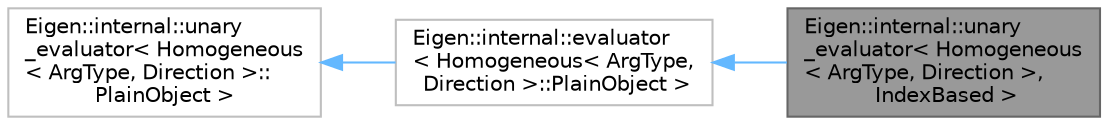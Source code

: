 digraph "Eigen::internal::unary_evaluator&lt; Homogeneous&lt; ArgType, Direction &gt;, IndexBased &gt;"
{
 // LATEX_PDF_SIZE
  bgcolor="transparent";
  edge [fontname=Helvetica,fontsize=10,labelfontname=Helvetica,labelfontsize=10];
  node [fontname=Helvetica,fontsize=10,shape=box,height=0.2,width=0.4];
  rankdir="LR";
  Node1 [id="Node000001",label="Eigen::internal::unary\l_evaluator\< Homogeneous\l\< ArgType, Direction \>,\l IndexBased \>",height=0.2,width=0.4,color="gray40", fillcolor="grey60", style="filled", fontcolor="black",tooltip=" "];
  Node2 -> Node1 [id="edge1_Node000001_Node000002",dir="back",color="steelblue1",style="solid",tooltip=" "];
  Node2 [id="Node000002",label="Eigen::internal::evaluator\l\< Homogeneous\< ArgType,\l Direction \>::PlainObject \>",height=0.2,width=0.4,color="grey75", fillcolor="white", style="filled",URL="$structEigen_1_1internal_1_1evaluator.html",tooltip=" "];
  Node3 -> Node2 [id="edge2_Node000002_Node000003",dir="back",color="steelblue1",style="solid",tooltip=" "];
  Node3 [id="Node000003",label="Eigen::internal::unary\l_evaluator\< Homogeneous\l\< ArgType, Direction \>::\lPlainObject \>",height=0.2,width=0.4,color="grey75", fillcolor="white", style="filled",URL="$structEigen_1_1internal_1_1unary__evaluator.html",tooltip=" "];
}
